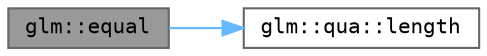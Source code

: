digraph "glm::equal"
{
 // LATEX_PDF_SIZE
  bgcolor="transparent";
  edge [fontname=Terminal,fontsize=10,labelfontname=Helvetica,labelfontsize=10];
  node [fontname=Terminal,fontsize=10,shape=box,height=0.2,width=0.4];
  rankdir="LR";
  Node1 [label="glm::equal",height=0.2,width=0.4,color="gray40", fillcolor="grey60", style="filled", fontcolor="black",tooltip=" "];
  Node1 -> Node2 [color="steelblue1",style="solid"];
  Node2 [label="glm::qua::length",height=0.2,width=0.4,color="grey40", fillcolor="white", style="filled",URL="$structglm_1_1qua.html#a82d90e74a12348ae93fff26fe78b606a",tooltip="Return the count of components of a quaternion."];
}
